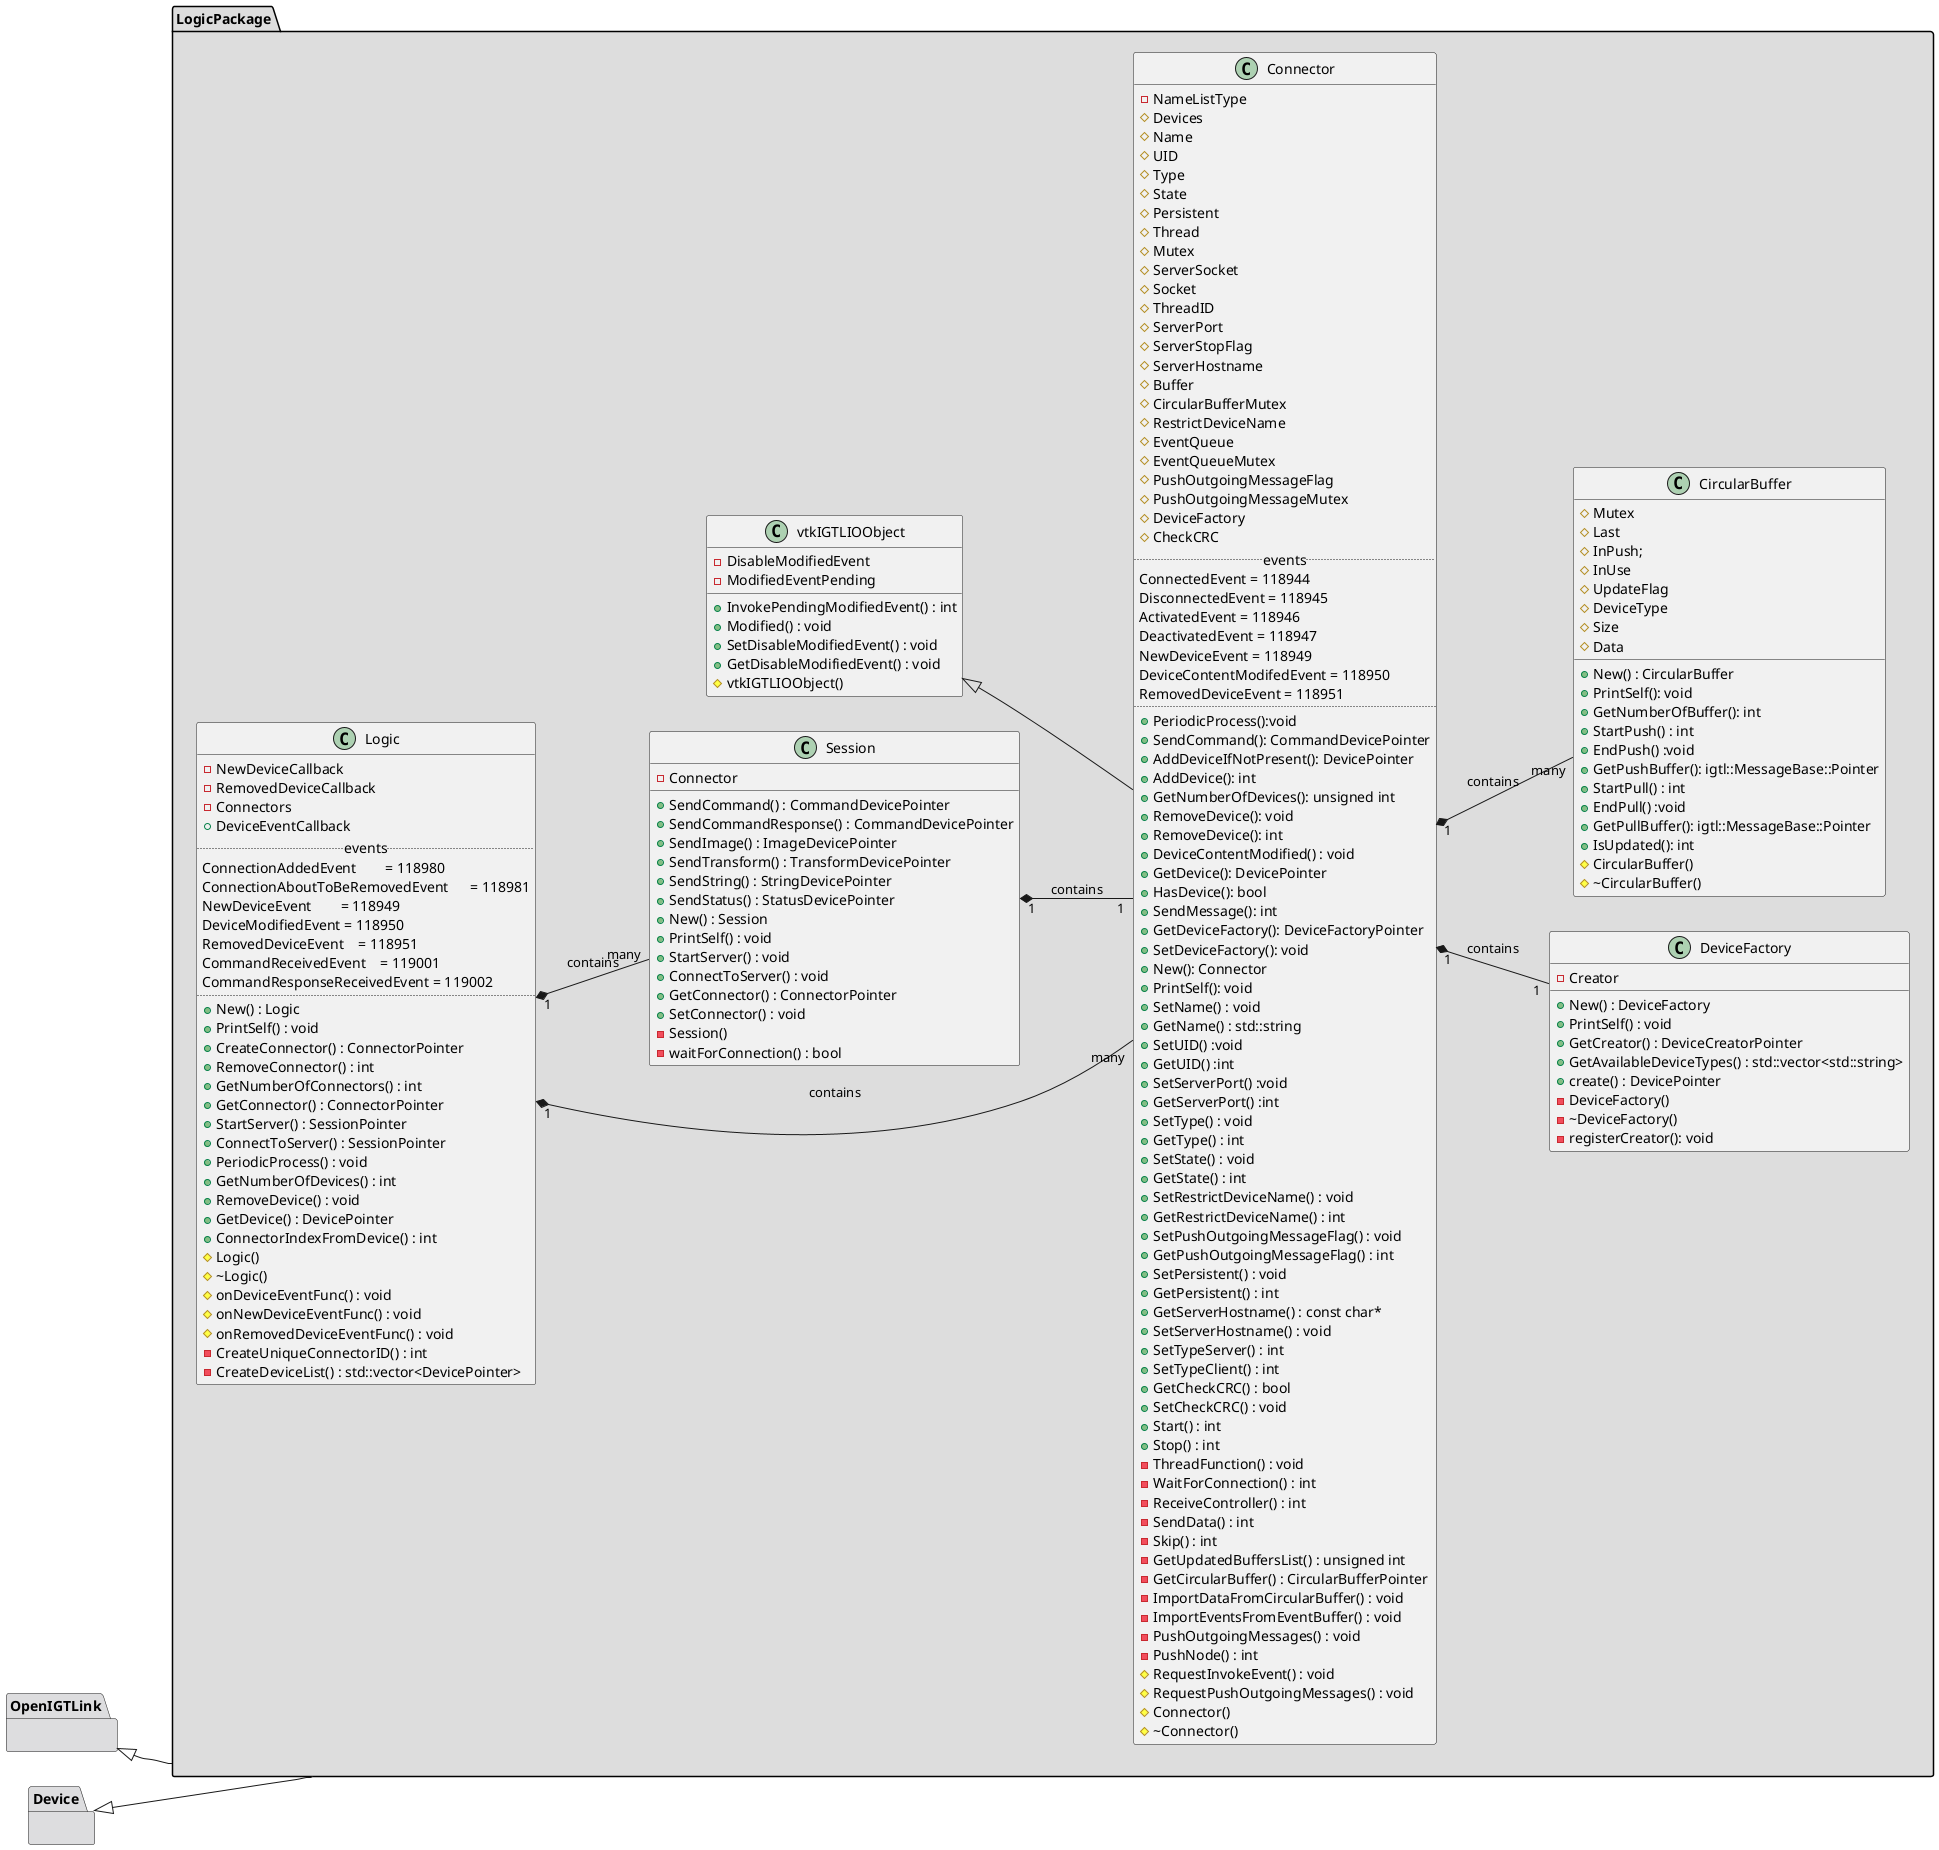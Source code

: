 @startuml
package "OpenIGTLink"  #DDDDDF {
}
package "Device"  #DDDDDF {
}
package "LogicPackage" #DDDDDD {
  left to right direction
  'abstract class vtkObject {
	'}
  
  class vtkIGTLIOObject {
    +InvokePendingModifiedEvent() : int
    +Modified() : void
    +SetDisableModifiedEvent() : void
    +GetDisableModifiedEvent() : void
    #vtkIGTLIOObject()
    -DisableModifiedEvent
    -ModifiedEventPending
  }
  class DeviceFactory {
    +New() : DeviceFactory
    +PrintSelf() : void
    +GetCreator() : DeviceCreatorPointer
    +GetAvailableDeviceTypes() : std::vector<std::string>
    +create() : DevicePointer
    -DeviceFactory()
    -~DeviceFactory()
    -registerCreator(): void
    -Creator 
  }
  class CircularBuffer{
    +New() : CircularBuffer
    +PrintSelf(): void
    +GetNumberOfBuffer(): int
    +StartPush() : int
    +EndPush() :void
    +GetPushBuffer(): igtl::MessageBase::Pointer
    +StartPull() : int
    +EndPull() :void
    +GetPullBuffer(): igtl::MessageBase::Pointer
    +IsUpdated(): int
    #CircularBuffer()
    #~CircularBuffer()
    #Mutex
    #Last   
    #InPush;  
    #InUse    
    #UpdateFlag
    #DeviceType
    #Size
    #Data
  }
  class Connector{
   -NameListType 
   #Devices
   #Name
   #UID
   #Type
   #State
   #Persistent
   #Thread
   #Mutex
   #ServerSocket
   #Socket
   #ThreadID
   #ServerPort
   #ServerStopFlag
   #ServerHostname
   #Buffer
   #CircularBufferMutex
   #RestrictDeviceName
   #EventQueue
   #EventQueueMutex
   #PushOutgoingMessageFlag
   #PushOutgoingMessageMutex
   #DeviceFactory
   #CheckCRC
   ..events..
    ConnectedEvent = 118944
    DisconnectedEvent = 118945
    ActivatedEvent = 118946
    DeactivatedEvent = 118947
    NewDeviceEvent = 118949    
    DeviceContentModifedEvent = 118950
    RemovedDeviceEvent = 118951
   ..
   +PeriodicProcess():void
   +SendCommand(): CommandDevicePointer
   +AddDeviceIfNotPresent(): DevicePointer
   +AddDevice(): int
   +GetNumberOfDevices(): unsigned int
   +RemoveDevice(): void
   +RemoveDevice(): int
   +DeviceContentModified() : void
   +GetDevice(): DevicePointer
   +HasDevice(): bool
   +SendMessage(): int
   +GetDeviceFactory(): DeviceFactoryPointer
   +SetDeviceFactory(): void
   +New(): Connector
   +PrintSelf(): void
   +SetName() : void
   +GetName() : std::string
   +SetUID() :void
   +GetUID() :int
   +SetServerPort() :void
   +GetServerPort() :int
   +SetType() : void
   +GetType() : int
   +SetState() : void
   +GetState() : int
   +SetRestrictDeviceName() : void
   +GetRestrictDeviceName() : int
   +SetPushOutgoingMessageFlag() : void
   +GetPushOutgoingMessageFlag() : int
   +SetPersistent() : void
   +GetPersistent() : int
   +GetServerHostname() : const char* 
   +SetServerHostname() : void
   +SetTypeServer() : int
   +SetTypeClient() : int
   +GetCheckCRC() : bool
   +SetCheckCRC() : void
   +Start() : int
   +Stop() : int
   -ThreadFunction() : void
   -WaitForConnection() : int
   -ReceiveController() : int
   -SendData() : int
   -Skip() : int
   -GetUpdatedBuffersList() : unsigned int
   -GetCircularBuffer() : CircularBufferPointer
   -ImportDataFromCircularBuffer() : void
   -ImportEventsFromEventBuffer() : void
   -PushOutgoingMessages() : void
   -PushNode() : int
   #RequestInvokeEvent() : void
   #RequestPushOutgoingMessages() : void
   #Connector()
   #~Connector()
  }
	
	class Session{
		+SendCommand() : CommandDevicePointer
		+SendCommandResponse() : CommandDevicePointer
		+SendImage() : ImageDevicePointer
		+SendTransform() : TransformDevicePointer
		+SendString() : StringDevicePointer
		+SendStatus() : StatusDevicePointer
		+New() : Session
		+PrintSelf() : void
		+StartServer() : void
		+ConnectToServer() : void
		+GetConnector() : ConnectorPointer
		+SetConnector() : void
		-Session()
		-Connector
		-waitForConnection() : bool
	}
	
	class Logic {
		-NewDeviceCallback
		-RemovedDeviceCallback
		-Connectors
		+DeviceEventCallback
		..events..
		ConnectionAddedEvent        = 118980 
		ConnectionAboutToBeRemovedEvent      = 118981
		NewDeviceEvent        = 118949
		DeviceModifiedEvent = 118950
		RemovedDeviceEvent    = 118951
		CommandReceivedEvent    = 119001
		CommandResponseReceivedEvent = 119002
		..
		+New() : Logic
		+PrintSelf() : void
		+CreateConnector() : ConnectorPointer
		+RemoveConnector() : int
		+GetNumberOfConnectors() : int
		+GetConnector() : ConnectorPointer
		+StartServer() : SessionPointer
		+ConnectToServer() : SessionPointer
		+PeriodicProcess() : void
		+GetNumberOfDevices() : int
		+RemoveDevice() : void
		+GetDevice() : DevicePointer
		+ConnectorIndexFromDevice() : int
		#Logic()
		#~Logic()
		#onDeviceEventFunc() : void
		#onNewDeviceEventFunc() : void
		#onRemovedDeviceEventFunc() : void
		-CreateUniqueConnectorID() : int
		-CreateDeviceList() : std::vector<DevicePointer>
	}
}
"OpenIGTLink" <|-- "LogicPackage"
"Device" <|-- "LogicPackage"
"Session" "1" *-- "1" "Connector" :contains
"Connector" "1" *-- "many" "CircularBuffer" :contains
"Connector" "1" *-- "1" "DeviceFactory" :contains
"Logic" "1" *-- "many" "Connector" : contains
"Logic" "1" *-- "many" "Session" : contains
"vtkIGTLIOObject" <|-- "Connector"
' "vtkObject" <|-- "DeviceFactory"
@enduml